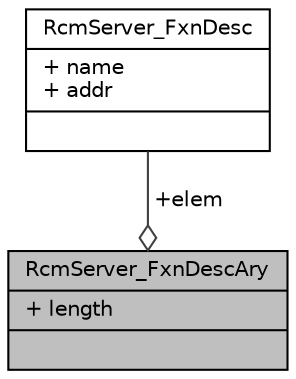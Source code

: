 digraph "RcmServer_FxnDescAry"
{
  edge [fontname="Helvetica",fontsize="10",labelfontname="Helvetica",labelfontsize="10"];
  node [fontname="Helvetica",fontsize="10",shape=record];
  Node1 [label="{RcmServer_FxnDescAry\n|+ length\l|}",height=0.2,width=0.4,color="black", fillcolor="grey75", style="filled", fontcolor="black"];
  Node2 -> Node1 [color="grey25",fontsize="10",style="solid",label=" +elem" ,arrowhead="odiamond",fontname="Helvetica"];
  Node2 [label="{RcmServer_FxnDesc\n|+ name\l+ addr\l|}",height=0.2,width=0.4,color="black", fillcolor="white", style="filled",URL="$struct_rcm_server___fxn_desc.html",tooltip="Function descriptor. "];
}
